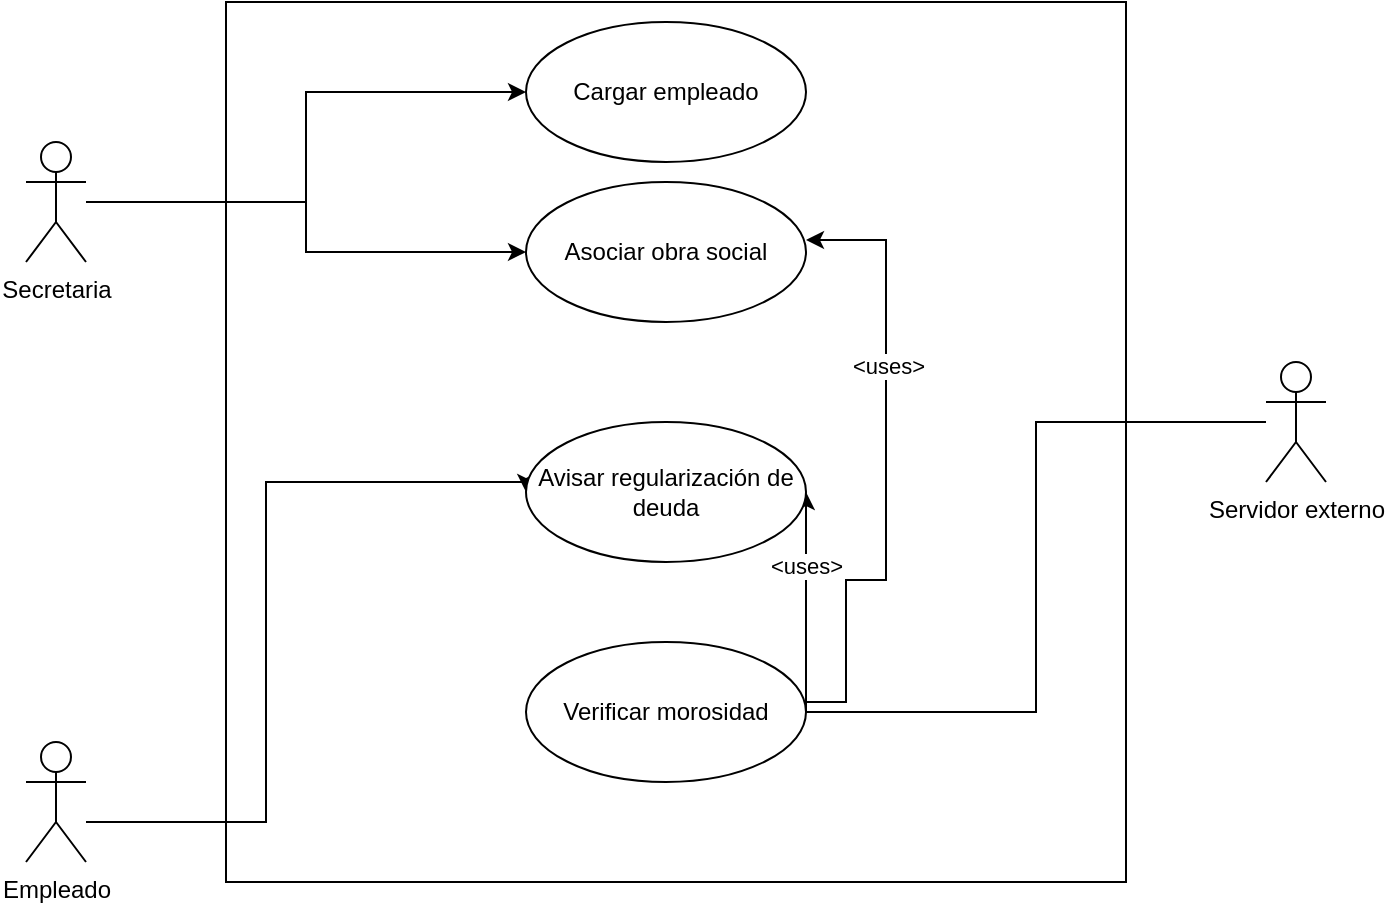 <mxfile version="20.5.3" type="github">
  <diagram id="3m92y4M2b11NGsvOOsby" name="Página-1">
    <mxGraphModel dx="868" dy="488" grid="1" gridSize="10" guides="1" tooltips="1" connect="1" arrows="1" fold="1" page="1" pageScale="1" pageWidth="827" pageHeight="1169" math="0" shadow="0">
      <root>
        <mxCell id="0" />
        <mxCell id="1" parent="0" />
        <mxCell id="8bm0tQ7Ugzc0vs8keHbl-5" value="" style="rounded=0;whiteSpace=wrap;html=1;" vertex="1" parent="1">
          <mxGeometry x="190" y="30" width="450" height="440" as="geometry" />
        </mxCell>
        <mxCell id="8bm0tQ7Ugzc0vs8keHbl-17" style="edgeStyle=orthogonalEdgeStyle;rounded=0;orthogonalLoop=1;jettySize=auto;html=1;entryX=1;entryY=0.5;entryDx=0;entryDy=0;endArrow=none;endFill=0;" edge="1" parent="1" source="8bm0tQ7Ugzc0vs8keHbl-1" target="8bm0tQ7Ugzc0vs8keHbl-7">
          <mxGeometry relative="1" as="geometry" />
        </mxCell>
        <mxCell id="8bm0tQ7Ugzc0vs8keHbl-1" value="Servidor externo" style="shape=umlActor;verticalLabelPosition=bottom;verticalAlign=top;html=1;outlineConnect=0;" vertex="1" parent="1">
          <mxGeometry x="710" y="210" width="30" height="60" as="geometry" />
        </mxCell>
        <mxCell id="8bm0tQ7Ugzc0vs8keHbl-19" style="edgeStyle=orthogonalEdgeStyle;rounded=0;orthogonalLoop=1;jettySize=auto;html=1;entryX=0;entryY=0.5;entryDx=0;entryDy=0;endArrow=classic;endFill=1;" edge="1" parent="1" source="8bm0tQ7Ugzc0vs8keHbl-2" target="8bm0tQ7Ugzc0vs8keHbl-8">
          <mxGeometry relative="1" as="geometry">
            <Array as="points">
              <mxPoint x="210" y="440" />
              <mxPoint x="210" y="270" />
              <mxPoint x="340" y="270" />
            </Array>
          </mxGeometry>
        </mxCell>
        <mxCell id="8bm0tQ7Ugzc0vs8keHbl-2" value="Empleado" style="shape=umlActor;verticalLabelPosition=bottom;verticalAlign=top;html=1;outlineConnect=0;" vertex="1" parent="1">
          <mxGeometry x="90" y="400" width="30" height="60" as="geometry" />
        </mxCell>
        <mxCell id="8bm0tQ7Ugzc0vs8keHbl-12" style="edgeStyle=orthogonalEdgeStyle;rounded=0;orthogonalLoop=1;jettySize=auto;html=1;entryX=0;entryY=0.5;entryDx=0;entryDy=0;" edge="1" parent="1" source="8bm0tQ7Ugzc0vs8keHbl-3" target="8bm0tQ7Ugzc0vs8keHbl-11">
          <mxGeometry relative="1" as="geometry" />
        </mxCell>
        <mxCell id="8bm0tQ7Ugzc0vs8keHbl-14" style="edgeStyle=orthogonalEdgeStyle;rounded=0;orthogonalLoop=1;jettySize=auto;html=1;entryX=0;entryY=0.5;entryDx=0;entryDy=0;" edge="1" parent="1" source="8bm0tQ7Ugzc0vs8keHbl-3" target="8bm0tQ7Ugzc0vs8keHbl-6">
          <mxGeometry relative="1" as="geometry" />
        </mxCell>
        <mxCell id="8bm0tQ7Ugzc0vs8keHbl-3" value="Secretaria" style="shape=umlActor;verticalLabelPosition=bottom;verticalAlign=top;html=1;outlineConnect=0;" vertex="1" parent="1">
          <mxGeometry x="90" y="100" width="30" height="60" as="geometry" />
        </mxCell>
        <mxCell id="8bm0tQ7Ugzc0vs8keHbl-6" value="Asociar obra social" style="ellipse;whiteSpace=wrap;html=1;" vertex="1" parent="1">
          <mxGeometry x="340" y="120" width="140" height="70" as="geometry" />
        </mxCell>
        <mxCell id="8bm0tQ7Ugzc0vs8keHbl-20" style="edgeStyle=orthogonalEdgeStyle;rounded=0;orthogonalLoop=1;jettySize=auto;html=1;endArrow=classic;endFill=1;" edge="1" parent="1" source="8bm0tQ7Ugzc0vs8keHbl-7">
          <mxGeometry relative="1" as="geometry">
            <mxPoint x="480" y="149" as="targetPoint" />
            <Array as="points">
              <mxPoint x="500" y="380" />
              <mxPoint x="500" y="319" />
              <mxPoint x="520" y="319" />
              <mxPoint x="520" y="149" />
              <mxPoint x="480" y="149" />
            </Array>
          </mxGeometry>
        </mxCell>
        <mxCell id="8bm0tQ7Ugzc0vs8keHbl-21" value="&amp;lt;uses&amp;gt;" style="edgeLabel;html=1;align=center;verticalAlign=middle;resizable=0;points=[];" vertex="1" connectable="0" parent="8bm0tQ7Ugzc0vs8keHbl-20">
          <mxGeometry x="0.339" y="-1" relative="1" as="geometry">
            <mxPoint as="offset" />
          </mxGeometry>
        </mxCell>
        <mxCell id="8bm0tQ7Ugzc0vs8keHbl-26" style="edgeStyle=orthogonalEdgeStyle;rounded=0;orthogonalLoop=1;jettySize=auto;html=1;entryX=1;entryY=0.5;entryDx=0;entryDy=0;endArrow=classic;endFill=1;" edge="1" parent="1" source="8bm0tQ7Ugzc0vs8keHbl-7" target="8bm0tQ7Ugzc0vs8keHbl-8">
          <mxGeometry relative="1" as="geometry">
            <Array as="points">
              <mxPoint x="480" y="380" />
            </Array>
          </mxGeometry>
        </mxCell>
        <mxCell id="8bm0tQ7Ugzc0vs8keHbl-27" value="&amp;lt;uses&amp;gt;" style="edgeLabel;html=1;align=center;verticalAlign=middle;resizable=0;points=[];" vertex="1" connectable="0" parent="8bm0tQ7Ugzc0vs8keHbl-26">
          <mxGeometry x="0.333" relative="1" as="geometry">
            <mxPoint as="offset" />
          </mxGeometry>
        </mxCell>
        <mxCell id="8bm0tQ7Ugzc0vs8keHbl-7" value="Verificar morosidad" style="ellipse;whiteSpace=wrap;html=1;" vertex="1" parent="1">
          <mxGeometry x="340" y="350" width="140" height="70" as="geometry" />
        </mxCell>
        <mxCell id="8bm0tQ7Ugzc0vs8keHbl-8" value="Avisar regularización de deuda" style="ellipse;whiteSpace=wrap;html=1;" vertex="1" parent="1">
          <mxGeometry x="340" y="240" width="140" height="70" as="geometry" />
        </mxCell>
        <mxCell id="8bm0tQ7Ugzc0vs8keHbl-11" value="Cargar empleado" style="ellipse;whiteSpace=wrap;html=1;" vertex="1" parent="1">
          <mxGeometry x="340" y="40" width="140" height="70" as="geometry" />
        </mxCell>
      </root>
    </mxGraphModel>
  </diagram>
</mxfile>
